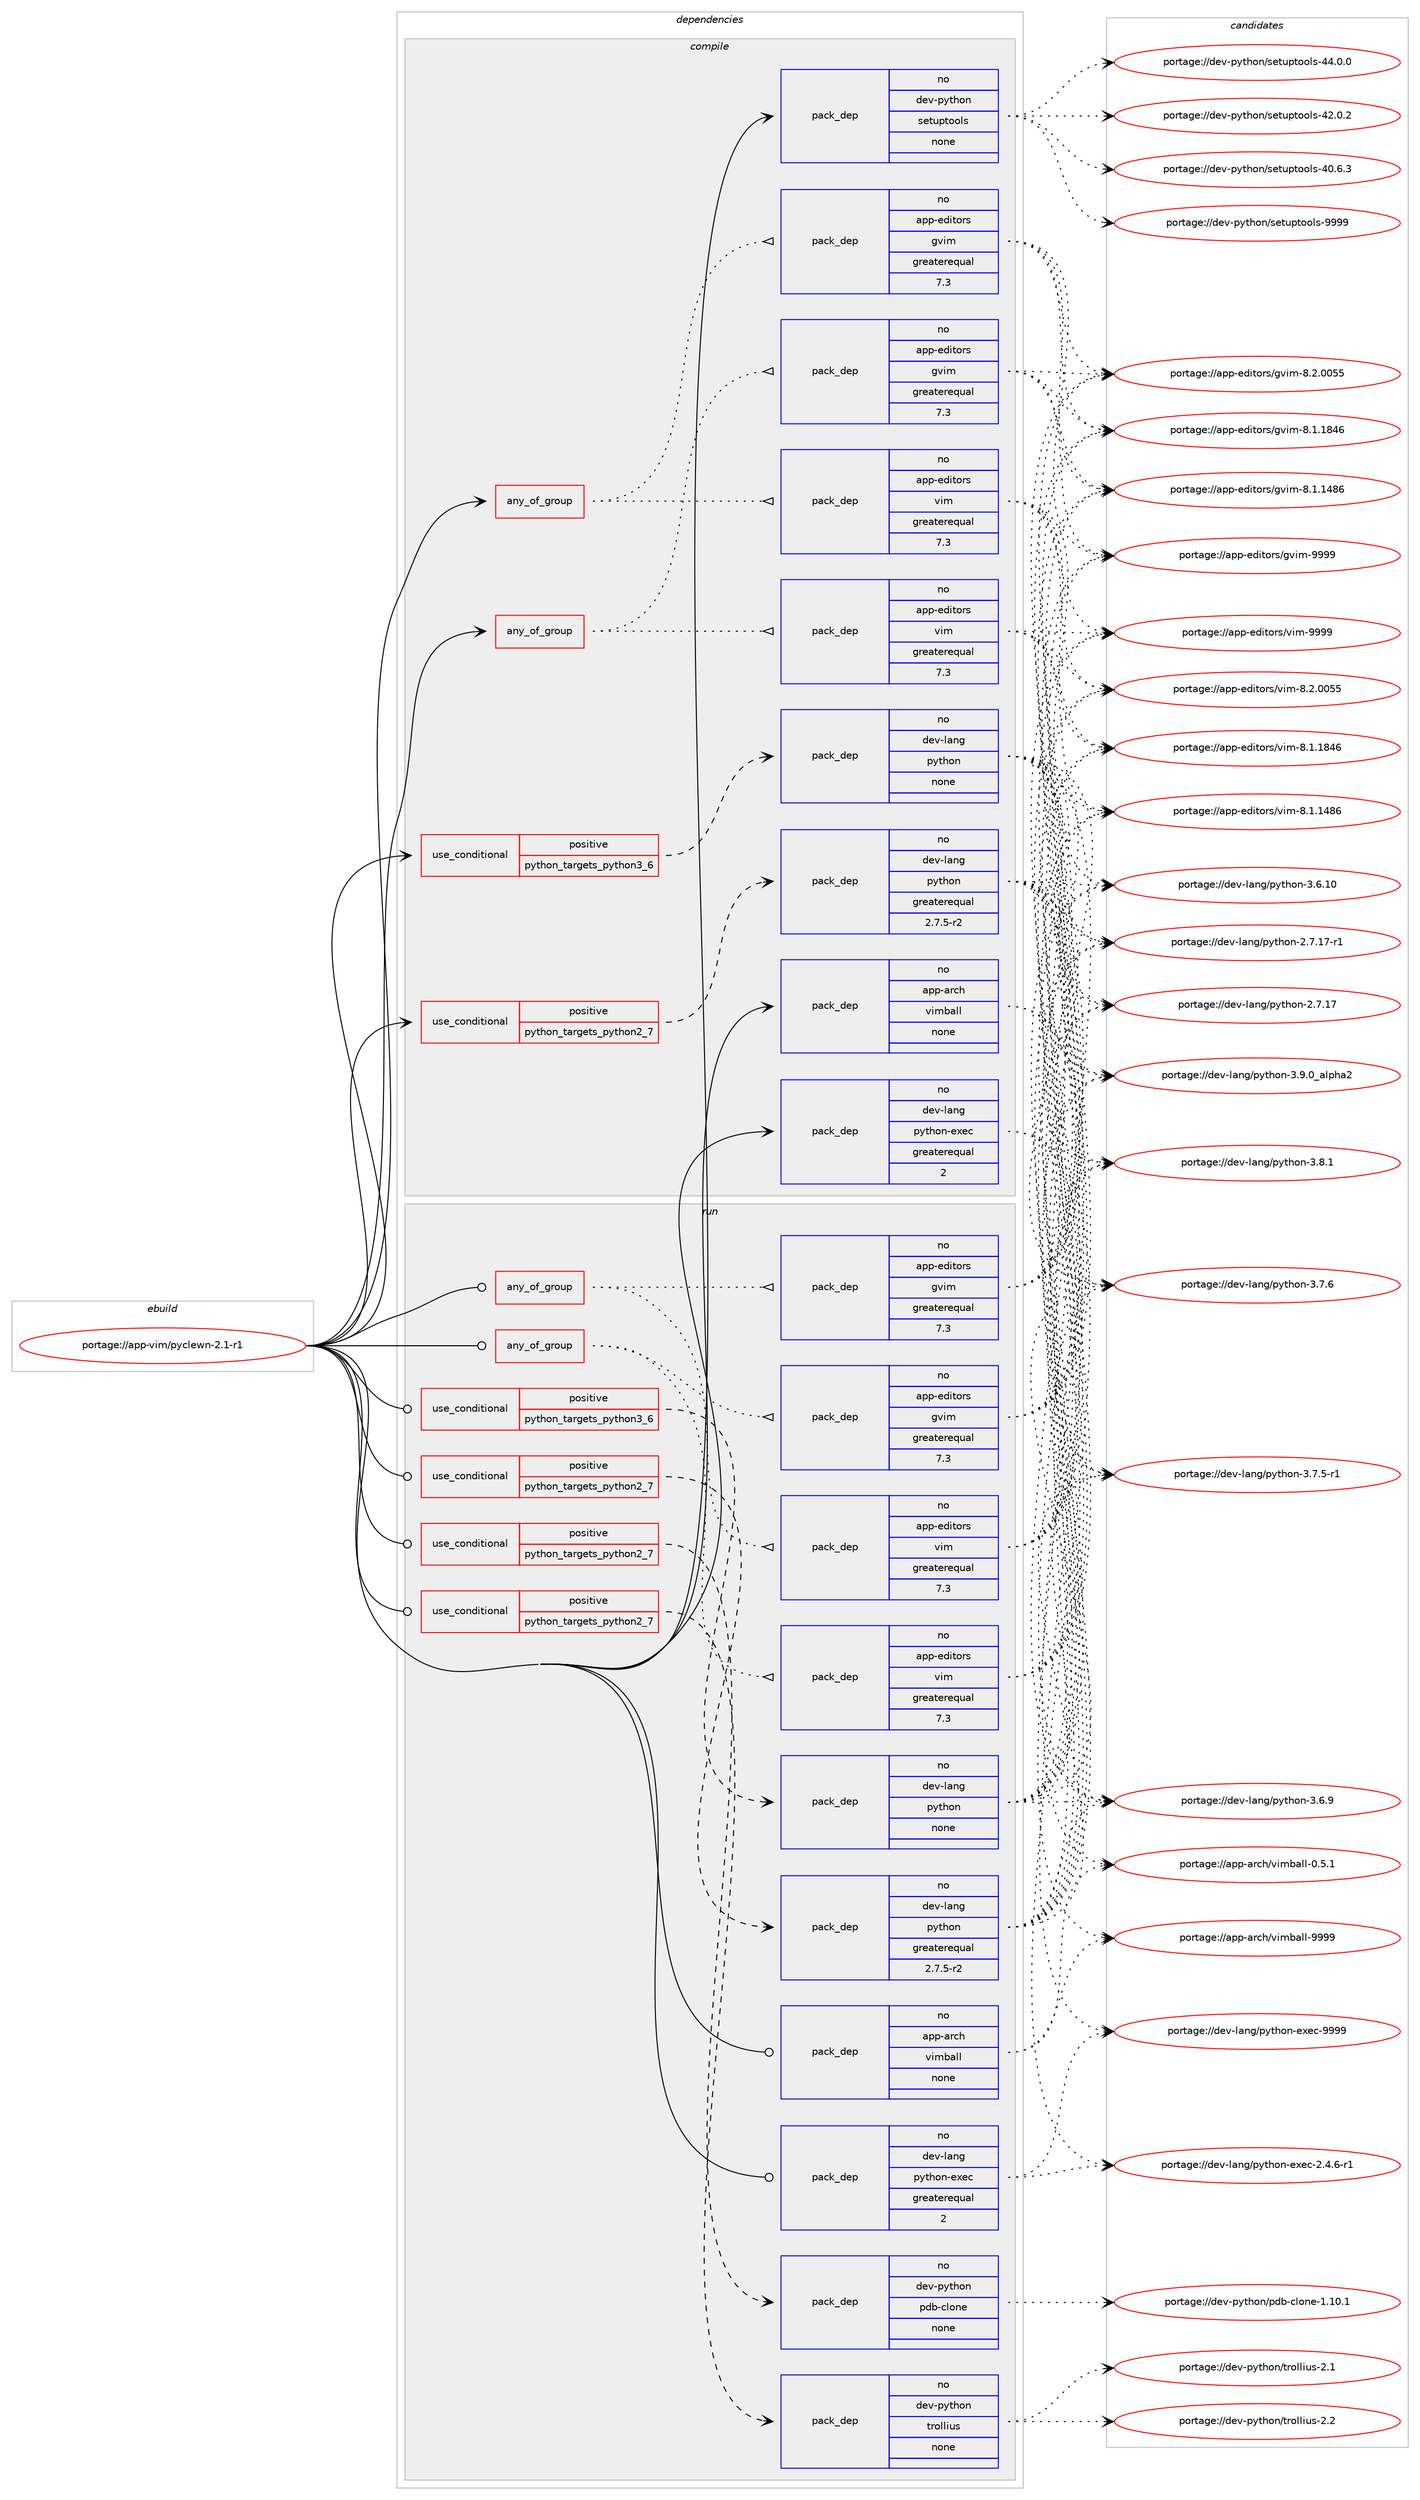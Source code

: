 digraph prolog {

# *************
# Graph options
# *************

newrank=true;
concentrate=true;
compound=true;
graph [rankdir=LR,fontname=Helvetica,fontsize=10,ranksep=1.5];#, ranksep=2.5, nodesep=0.2];
edge  [arrowhead=vee];
node  [fontname=Helvetica,fontsize=10];

# **********
# The ebuild
# **********

subgraph cluster_leftcol {
color=gray;
label=<<i>ebuild</i>>;
id [label="portage://app-vim/pyclewn-2.1-r1", color=red, width=4, href="../app-vim/pyclewn-2.1-r1.svg"];
}

# ****************
# The dependencies
# ****************

subgraph cluster_midcol {
color=gray;
label=<<i>dependencies</i>>;
subgraph cluster_compile {
fillcolor="#eeeeee";
style=filled;
label=<<i>compile</i>>;
subgraph any7308 {
dependency589491 [label=<<TABLE BORDER="0" CELLBORDER="1" CELLSPACING="0" CELLPADDING="4"><TR><TD CELLPADDING="10">any_of_group</TD></TR></TABLE>>, shape=none, color=red];subgraph pack442763 {
dependency589492 [label=<<TABLE BORDER="0" CELLBORDER="1" CELLSPACING="0" CELLPADDING="4" WIDTH="220"><TR><TD ROWSPAN="6" CELLPADDING="30">pack_dep</TD></TR><TR><TD WIDTH="110">no</TD></TR><TR><TD>app-editors</TD></TR><TR><TD>vim</TD></TR><TR><TD>greaterequal</TD></TR><TR><TD>7.3</TD></TR></TABLE>>, shape=none, color=blue];
}
dependency589491:e -> dependency589492:w [weight=20,style="dotted",arrowhead="oinv"];
subgraph pack442764 {
dependency589493 [label=<<TABLE BORDER="0" CELLBORDER="1" CELLSPACING="0" CELLPADDING="4" WIDTH="220"><TR><TD ROWSPAN="6" CELLPADDING="30">pack_dep</TD></TR><TR><TD WIDTH="110">no</TD></TR><TR><TD>app-editors</TD></TR><TR><TD>gvim</TD></TR><TR><TD>greaterequal</TD></TR><TR><TD>7.3</TD></TR></TABLE>>, shape=none, color=blue];
}
dependency589491:e -> dependency589493:w [weight=20,style="dotted",arrowhead="oinv"];
}
id:e -> dependency589491:w [weight=20,style="solid",arrowhead="vee"];
subgraph any7309 {
dependency589494 [label=<<TABLE BORDER="0" CELLBORDER="1" CELLSPACING="0" CELLPADDING="4"><TR><TD CELLPADDING="10">any_of_group</TD></TR></TABLE>>, shape=none, color=red];subgraph pack442765 {
dependency589495 [label=<<TABLE BORDER="0" CELLBORDER="1" CELLSPACING="0" CELLPADDING="4" WIDTH="220"><TR><TD ROWSPAN="6" CELLPADDING="30">pack_dep</TD></TR><TR><TD WIDTH="110">no</TD></TR><TR><TD>app-editors</TD></TR><TR><TD>vim</TD></TR><TR><TD>greaterequal</TD></TR><TR><TD>7.3</TD></TR></TABLE>>, shape=none, color=blue];
}
dependency589494:e -> dependency589495:w [weight=20,style="dotted",arrowhead="oinv"];
subgraph pack442766 {
dependency589496 [label=<<TABLE BORDER="0" CELLBORDER="1" CELLSPACING="0" CELLPADDING="4" WIDTH="220"><TR><TD ROWSPAN="6" CELLPADDING="30">pack_dep</TD></TR><TR><TD WIDTH="110">no</TD></TR><TR><TD>app-editors</TD></TR><TR><TD>gvim</TD></TR><TR><TD>greaterequal</TD></TR><TR><TD>7.3</TD></TR></TABLE>>, shape=none, color=blue];
}
dependency589494:e -> dependency589496:w [weight=20,style="dotted",arrowhead="oinv"];
}
id:e -> dependency589494:w [weight=20,style="solid",arrowhead="vee"];
subgraph cond139159 {
dependency589497 [label=<<TABLE BORDER="0" CELLBORDER="1" CELLSPACING="0" CELLPADDING="4"><TR><TD ROWSPAN="3" CELLPADDING="10">use_conditional</TD></TR><TR><TD>positive</TD></TR><TR><TD>python_targets_python2_7</TD></TR></TABLE>>, shape=none, color=red];
subgraph pack442767 {
dependency589498 [label=<<TABLE BORDER="0" CELLBORDER="1" CELLSPACING="0" CELLPADDING="4" WIDTH="220"><TR><TD ROWSPAN="6" CELLPADDING="30">pack_dep</TD></TR><TR><TD WIDTH="110">no</TD></TR><TR><TD>dev-lang</TD></TR><TR><TD>python</TD></TR><TR><TD>greaterequal</TD></TR><TR><TD>2.7.5-r2</TD></TR></TABLE>>, shape=none, color=blue];
}
dependency589497:e -> dependency589498:w [weight=20,style="dashed",arrowhead="vee"];
}
id:e -> dependency589497:w [weight=20,style="solid",arrowhead="vee"];
subgraph cond139160 {
dependency589499 [label=<<TABLE BORDER="0" CELLBORDER="1" CELLSPACING="0" CELLPADDING="4"><TR><TD ROWSPAN="3" CELLPADDING="10">use_conditional</TD></TR><TR><TD>positive</TD></TR><TR><TD>python_targets_python3_6</TD></TR></TABLE>>, shape=none, color=red];
subgraph pack442768 {
dependency589500 [label=<<TABLE BORDER="0" CELLBORDER="1" CELLSPACING="0" CELLPADDING="4" WIDTH="220"><TR><TD ROWSPAN="6" CELLPADDING="30">pack_dep</TD></TR><TR><TD WIDTH="110">no</TD></TR><TR><TD>dev-lang</TD></TR><TR><TD>python</TD></TR><TR><TD>none</TD></TR><TR><TD></TD></TR></TABLE>>, shape=none, color=blue];
}
dependency589499:e -> dependency589500:w [weight=20,style="dashed",arrowhead="vee"];
}
id:e -> dependency589499:w [weight=20,style="solid",arrowhead="vee"];
subgraph pack442769 {
dependency589501 [label=<<TABLE BORDER="0" CELLBORDER="1" CELLSPACING="0" CELLPADDING="4" WIDTH="220"><TR><TD ROWSPAN="6" CELLPADDING="30">pack_dep</TD></TR><TR><TD WIDTH="110">no</TD></TR><TR><TD>app-arch</TD></TR><TR><TD>vimball</TD></TR><TR><TD>none</TD></TR><TR><TD></TD></TR></TABLE>>, shape=none, color=blue];
}
id:e -> dependency589501:w [weight=20,style="solid",arrowhead="vee"];
subgraph pack442770 {
dependency589502 [label=<<TABLE BORDER="0" CELLBORDER="1" CELLSPACING="0" CELLPADDING="4" WIDTH="220"><TR><TD ROWSPAN="6" CELLPADDING="30">pack_dep</TD></TR><TR><TD WIDTH="110">no</TD></TR><TR><TD>dev-lang</TD></TR><TR><TD>python-exec</TD></TR><TR><TD>greaterequal</TD></TR><TR><TD>2</TD></TR></TABLE>>, shape=none, color=blue];
}
id:e -> dependency589502:w [weight=20,style="solid",arrowhead="vee"];
subgraph pack442771 {
dependency589503 [label=<<TABLE BORDER="0" CELLBORDER="1" CELLSPACING="0" CELLPADDING="4" WIDTH="220"><TR><TD ROWSPAN="6" CELLPADDING="30">pack_dep</TD></TR><TR><TD WIDTH="110">no</TD></TR><TR><TD>dev-python</TD></TR><TR><TD>setuptools</TD></TR><TR><TD>none</TD></TR><TR><TD></TD></TR></TABLE>>, shape=none, color=blue];
}
id:e -> dependency589503:w [weight=20,style="solid",arrowhead="vee"];
}
subgraph cluster_compileandrun {
fillcolor="#eeeeee";
style=filled;
label=<<i>compile and run</i>>;
}
subgraph cluster_run {
fillcolor="#eeeeee";
style=filled;
label=<<i>run</i>>;
subgraph any7310 {
dependency589504 [label=<<TABLE BORDER="0" CELLBORDER="1" CELLSPACING="0" CELLPADDING="4"><TR><TD CELLPADDING="10">any_of_group</TD></TR></TABLE>>, shape=none, color=red];subgraph pack442772 {
dependency589505 [label=<<TABLE BORDER="0" CELLBORDER="1" CELLSPACING="0" CELLPADDING="4" WIDTH="220"><TR><TD ROWSPAN="6" CELLPADDING="30">pack_dep</TD></TR><TR><TD WIDTH="110">no</TD></TR><TR><TD>app-editors</TD></TR><TR><TD>vim</TD></TR><TR><TD>greaterequal</TD></TR><TR><TD>7.3</TD></TR></TABLE>>, shape=none, color=blue];
}
dependency589504:e -> dependency589505:w [weight=20,style="dotted",arrowhead="oinv"];
subgraph pack442773 {
dependency589506 [label=<<TABLE BORDER="0" CELLBORDER="1" CELLSPACING="0" CELLPADDING="4" WIDTH="220"><TR><TD ROWSPAN="6" CELLPADDING="30">pack_dep</TD></TR><TR><TD WIDTH="110">no</TD></TR><TR><TD>app-editors</TD></TR><TR><TD>gvim</TD></TR><TR><TD>greaterequal</TD></TR><TR><TD>7.3</TD></TR></TABLE>>, shape=none, color=blue];
}
dependency589504:e -> dependency589506:w [weight=20,style="dotted",arrowhead="oinv"];
}
id:e -> dependency589504:w [weight=20,style="solid",arrowhead="odot"];
subgraph any7311 {
dependency589507 [label=<<TABLE BORDER="0" CELLBORDER="1" CELLSPACING="0" CELLPADDING="4"><TR><TD CELLPADDING="10">any_of_group</TD></TR></TABLE>>, shape=none, color=red];subgraph pack442774 {
dependency589508 [label=<<TABLE BORDER="0" CELLBORDER="1" CELLSPACING="0" CELLPADDING="4" WIDTH="220"><TR><TD ROWSPAN="6" CELLPADDING="30">pack_dep</TD></TR><TR><TD WIDTH="110">no</TD></TR><TR><TD>app-editors</TD></TR><TR><TD>vim</TD></TR><TR><TD>greaterequal</TD></TR><TR><TD>7.3</TD></TR></TABLE>>, shape=none, color=blue];
}
dependency589507:e -> dependency589508:w [weight=20,style="dotted",arrowhead="oinv"];
subgraph pack442775 {
dependency589509 [label=<<TABLE BORDER="0" CELLBORDER="1" CELLSPACING="0" CELLPADDING="4" WIDTH="220"><TR><TD ROWSPAN="6" CELLPADDING="30">pack_dep</TD></TR><TR><TD WIDTH="110">no</TD></TR><TR><TD>app-editors</TD></TR><TR><TD>gvim</TD></TR><TR><TD>greaterequal</TD></TR><TR><TD>7.3</TD></TR></TABLE>>, shape=none, color=blue];
}
dependency589507:e -> dependency589509:w [weight=20,style="dotted",arrowhead="oinv"];
}
id:e -> dependency589507:w [weight=20,style="solid",arrowhead="odot"];
subgraph cond139161 {
dependency589510 [label=<<TABLE BORDER="0" CELLBORDER="1" CELLSPACING="0" CELLPADDING="4"><TR><TD ROWSPAN="3" CELLPADDING="10">use_conditional</TD></TR><TR><TD>positive</TD></TR><TR><TD>python_targets_python2_7</TD></TR></TABLE>>, shape=none, color=red];
subgraph pack442776 {
dependency589511 [label=<<TABLE BORDER="0" CELLBORDER="1" CELLSPACING="0" CELLPADDING="4" WIDTH="220"><TR><TD ROWSPAN="6" CELLPADDING="30">pack_dep</TD></TR><TR><TD WIDTH="110">no</TD></TR><TR><TD>dev-lang</TD></TR><TR><TD>python</TD></TR><TR><TD>greaterequal</TD></TR><TR><TD>2.7.5-r2</TD></TR></TABLE>>, shape=none, color=blue];
}
dependency589510:e -> dependency589511:w [weight=20,style="dashed",arrowhead="vee"];
}
id:e -> dependency589510:w [weight=20,style="solid",arrowhead="odot"];
subgraph cond139162 {
dependency589512 [label=<<TABLE BORDER="0" CELLBORDER="1" CELLSPACING="0" CELLPADDING="4"><TR><TD ROWSPAN="3" CELLPADDING="10">use_conditional</TD></TR><TR><TD>positive</TD></TR><TR><TD>python_targets_python2_7</TD></TR></TABLE>>, shape=none, color=red];
subgraph pack442777 {
dependency589513 [label=<<TABLE BORDER="0" CELLBORDER="1" CELLSPACING="0" CELLPADDING="4" WIDTH="220"><TR><TD ROWSPAN="6" CELLPADDING="30">pack_dep</TD></TR><TR><TD WIDTH="110">no</TD></TR><TR><TD>dev-python</TD></TR><TR><TD>pdb-clone</TD></TR><TR><TD>none</TD></TR><TR><TD></TD></TR></TABLE>>, shape=none, color=blue];
}
dependency589512:e -> dependency589513:w [weight=20,style="dashed",arrowhead="vee"];
}
id:e -> dependency589512:w [weight=20,style="solid",arrowhead="odot"];
subgraph cond139163 {
dependency589514 [label=<<TABLE BORDER="0" CELLBORDER="1" CELLSPACING="0" CELLPADDING="4"><TR><TD ROWSPAN="3" CELLPADDING="10">use_conditional</TD></TR><TR><TD>positive</TD></TR><TR><TD>python_targets_python2_7</TD></TR></TABLE>>, shape=none, color=red];
subgraph pack442778 {
dependency589515 [label=<<TABLE BORDER="0" CELLBORDER="1" CELLSPACING="0" CELLPADDING="4" WIDTH="220"><TR><TD ROWSPAN="6" CELLPADDING="30">pack_dep</TD></TR><TR><TD WIDTH="110">no</TD></TR><TR><TD>dev-python</TD></TR><TR><TD>trollius</TD></TR><TR><TD>none</TD></TR><TR><TD></TD></TR></TABLE>>, shape=none, color=blue];
}
dependency589514:e -> dependency589515:w [weight=20,style="dashed",arrowhead="vee"];
}
id:e -> dependency589514:w [weight=20,style="solid",arrowhead="odot"];
subgraph cond139164 {
dependency589516 [label=<<TABLE BORDER="0" CELLBORDER="1" CELLSPACING="0" CELLPADDING="4"><TR><TD ROWSPAN="3" CELLPADDING="10">use_conditional</TD></TR><TR><TD>positive</TD></TR><TR><TD>python_targets_python3_6</TD></TR></TABLE>>, shape=none, color=red];
subgraph pack442779 {
dependency589517 [label=<<TABLE BORDER="0" CELLBORDER="1" CELLSPACING="0" CELLPADDING="4" WIDTH="220"><TR><TD ROWSPAN="6" CELLPADDING="30">pack_dep</TD></TR><TR><TD WIDTH="110">no</TD></TR><TR><TD>dev-lang</TD></TR><TR><TD>python</TD></TR><TR><TD>none</TD></TR><TR><TD></TD></TR></TABLE>>, shape=none, color=blue];
}
dependency589516:e -> dependency589517:w [weight=20,style="dashed",arrowhead="vee"];
}
id:e -> dependency589516:w [weight=20,style="solid",arrowhead="odot"];
subgraph pack442780 {
dependency589518 [label=<<TABLE BORDER="0" CELLBORDER="1" CELLSPACING="0" CELLPADDING="4" WIDTH="220"><TR><TD ROWSPAN="6" CELLPADDING="30">pack_dep</TD></TR><TR><TD WIDTH="110">no</TD></TR><TR><TD>app-arch</TD></TR><TR><TD>vimball</TD></TR><TR><TD>none</TD></TR><TR><TD></TD></TR></TABLE>>, shape=none, color=blue];
}
id:e -> dependency589518:w [weight=20,style="solid",arrowhead="odot"];
subgraph pack442781 {
dependency589519 [label=<<TABLE BORDER="0" CELLBORDER="1" CELLSPACING="0" CELLPADDING="4" WIDTH="220"><TR><TD ROWSPAN="6" CELLPADDING="30">pack_dep</TD></TR><TR><TD WIDTH="110">no</TD></TR><TR><TD>dev-lang</TD></TR><TR><TD>python-exec</TD></TR><TR><TD>greaterequal</TD></TR><TR><TD>2</TD></TR></TABLE>>, shape=none, color=blue];
}
id:e -> dependency589519:w [weight=20,style="solid",arrowhead="odot"];
}
}

# **************
# The candidates
# **************

subgraph cluster_choices {
rank=same;
color=gray;
label=<<i>candidates</i>>;

subgraph choice442763 {
color=black;
nodesep=1;
choice9711211245101100105116111114115471181051094557575757 [label="portage://app-editors/vim-9999", color=red, width=4,href="../app-editors/vim-9999.svg"];
choice971121124510110010511611111411547118105109455646504648485353 [label="portage://app-editors/vim-8.2.0055", color=red, width=4,href="../app-editors/vim-8.2.0055.svg"];
choice971121124510110010511611111411547118105109455646494649565254 [label="portage://app-editors/vim-8.1.1846", color=red, width=4,href="../app-editors/vim-8.1.1846.svg"];
choice971121124510110010511611111411547118105109455646494649525654 [label="portage://app-editors/vim-8.1.1486", color=red, width=4,href="../app-editors/vim-8.1.1486.svg"];
dependency589492:e -> choice9711211245101100105116111114115471181051094557575757:w [style=dotted,weight="100"];
dependency589492:e -> choice971121124510110010511611111411547118105109455646504648485353:w [style=dotted,weight="100"];
dependency589492:e -> choice971121124510110010511611111411547118105109455646494649565254:w [style=dotted,weight="100"];
dependency589492:e -> choice971121124510110010511611111411547118105109455646494649525654:w [style=dotted,weight="100"];
}
subgraph choice442764 {
color=black;
nodesep=1;
choice9711211245101100105116111114115471031181051094557575757 [label="portage://app-editors/gvim-9999", color=red, width=4,href="../app-editors/gvim-9999.svg"];
choice971121124510110010511611111411547103118105109455646504648485353 [label="portage://app-editors/gvim-8.2.0055", color=red, width=4,href="../app-editors/gvim-8.2.0055.svg"];
choice971121124510110010511611111411547103118105109455646494649565254 [label="portage://app-editors/gvim-8.1.1846", color=red, width=4,href="../app-editors/gvim-8.1.1846.svg"];
choice971121124510110010511611111411547103118105109455646494649525654 [label="portage://app-editors/gvim-8.1.1486", color=red, width=4,href="../app-editors/gvim-8.1.1486.svg"];
dependency589493:e -> choice9711211245101100105116111114115471031181051094557575757:w [style=dotted,weight="100"];
dependency589493:e -> choice971121124510110010511611111411547103118105109455646504648485353:w [style=dotted,weight="100"];
dependency589493:e -> choice971121124510110010511611111411547103118105109455646494649565254:w [style=dotted,weight="100"];
dependency589493:e -> choice971121124510110010511611111411547103118105109455646494649525654:w [style=dotted,weight="100"];
}
subgraph choice442765 {
color=black;
nodesep=1;
choice9711211245101100105116111114115471181051094557575757 [label="portage://app-editors/vim-9999", color=red, width=4,href="../app-editors/vim-9999.svg"];
choice971121124510110010511611111411547118105109455646504648485353 [label="portage://app-editors/vim-8.2.0055", color=red, width=4,href="../app-editors/vim-8.2.0055.svg"];
choice971121124510110010511611111411547118105109455646494649565254 [label="portage://app-editors/vim-8.1.1846", color=red, width=4,href="../app-editors/vim-8.1.1846.svg"];
choice971121124510110010511611111411547118105109455646494649525654 [label="portage://app-editors/vim-8.1.1486", color=red, width=4,href="../app-editors/vim-8.1.1486.svg"];
dependency589495:e -> choice9711211245101100105116111114115471181051094557575757:w [style=dotted,weight="100"];
dependency589495:e -> choice971121124510110010511611111411547118105109455646504648485353:w [style=dotted,weight="100"];
dependency589495:e -> choice971121124510110010511611111411547118105109455646494649565254:w [style=dotted,weight="100"];
dependency589495:e -> choice971121124510110010511611111411547118105109455646494649525654:w [style=dotted,weight="100"];
}
subgraph choice442766 {
color=black;
nodesep=1;
choice9711211245101100105116111114115471031181051094557575757 [label="portage://app-editors/gvim-9999", color=red, width=4,href="../app-editors/gvim-9999.svg"];
choice971121124510110010511611111411547103118105109455646504648485353 [label="portage://app-editors/gvim-8.2.0055", color=red, width=4,href="../app-editors/gvim-8.2.0055.svg"];
choice971121124510110010511611111411547103118105109455646494649565254 [label="portage://app-editors/gvim-8.1.1846", color=red, width=4,href="../app-editors/gvim-8.1.1846.svg"];
choice971121124510110010511611111411547103118105109455646494649525654 [label="portage://app-editors/gvim-8.1.1486", color=red, width=4,href="../app-editors/gvim-8.1.1486.svg"];
dependency589496:e -> choice9711211245101100105116111114115471031181051094557575757:w [style=dotted,weight="100"];
dependency589496:e -> choice971121124510110010511611111411547103118105109455646504648485353:w [style=dotted,weight="100"];
dependency589496:e -> choice971121124510110010511611111411547103118105109455646494649565254:w [style=dotted,weight="100"];
dependency589496:e -> choice971121124510110010511611111411547103118105109455646494649525654:w [style=dotted,weight="100"];
}
subgraph choice442767 {
color=black;
nodesep=1;
choice10010111845108971101034711212111610411111045514657464895971081121049750 [label="portage://dev-lang/python-3.9.0_alpha2", color=red, width=4,href="../dev-lang/python-3.9.0_alpha2.svg"];
choice100101118451089711010347112121116104111110455146564649 [label="portage://dev-lang/python-3.8.1", color=red, width=4,href="../dev-lang/python-3.8.1.svg"];
choice100101118451089711010347112121116104111110455146554654 [label="portage://dev-lang/python-3.7.6", color=red, width=4,href="../dev-lang/python-3.7.6.svg"];
choice1001011184510897110103471121211161041111104551465546534511449 [label="portage://dev-lang/python-3.7.5-r1", color=red, width=4,href="../dev-lang/python-3.7.5-r1.svg"];
choice100101118451089711010347112121116104111110455146544657 [label="portage://dev-lang/python-3.6.9", color=red, width=4,href="../dev-lang/python-3.6.9.svg"];
choice10010111845108971101034711212111610411111045514654464948 [label="portage://dev-lang/python-3.6.10", color=red, width=4,href="../dev-lang/python-3.6.10.svg"];
choice100101118451089711010347112121116104111110455046554649554511449 [label="portage://dev-lang/python-2.7.17-r1", color=red, width=4,href="../dev-lang/python-2.7.17-r1.svg"];
choice10010111845108971101034711212111610411111045504655464955 [label="portage://dev-lang/python-2.7.17", color=red, width=4,href="../dev-lang/python-2.7.17.svg"];
dependency589498:e -> choice10010111845108971101034711212111610411111045514657464895971081121049750:w [style=dotted,weight="100"];
dependency589498:e -> choice100101118451089711010347112121116104111110455146564649:w [style=dotted,weight="100"];
dependency589498:e -> choice100101118451089711010347112121116104111110455146554654:w [style=dotted,weight="100"];
dependency589498:e -> choice1001011184510897110103471121211161041111104551465546534511449:w [style=dotted,weight="100"];
dependency589498:e -> choice100101118451089711010347112121116104111110455146544657:w [style=dotted,weight="100"];
dependency589498:e -> choice10010111845108971101034711212111610411111045514654464948:w [style=dotted,weight="100"];
dependency589498:e -> choice100101118451089711010347112121116104111110455046554649554511449:w [style=dotted,weight="100"];
dependency589498:e -> choice10010111845108971101034711212111610411111045504655464955:w [style=dotted,weight="100"];
}
subgraph choice442768 {
color=black;
nodesep=1;
choice10010111845108971101034711212111610411111045514657464895971081121049750 [label="portage://dev-lang/python-3.9.0_alpha2", color=red, width=4,href="../dev-lang/python-3.9.0_alpha2.svg"];
choice100101118451089711010347112121116104111110455146564649 [label="portage://dev-lang/python-3.8.1", color=red, width=4,href="../dev-lang/python-3.8.1.svg"];
choice100101118451089711010347112121116104111110455146554654 [label="portage://dev-lang/python-3.7.6", color=red, width=4,href="../dev-lang/python-3.7.6.svg"];
choice1001011184510897110103471121211161041111104551465546534511449 [label="portage://dev-lang/python-3.7.5-r1", color=red, width=4,href="../dev-lang/python-3.7.5-r1.svg"];
choice100101118451089711010347112121116104111110455146544657 [label="portage://dev-lang/python-3.6.9", color=red, width=4,href="../dev-lang/python-3.6.9.svg"];
choice10010111845108971101034711212111610411111045514654464948 [label="portage://dev-lang/python-3.6.10", color=red, width=4,href="../dev-lang/python-3.6.10.svg"];
choice100101118451089711010347112121116104111110455046554649554511449 [label="portage://dev-lang/python-2.7.17-r1", color=red, width=4,href="../dev-lang/python-2.7.17-r1.svg"];
choice10010111845108971101034711212111610411111045504655464955 [label="portage://dev-lang/python-2.7.17", color=red, width=4,href="../dev-lang/python-2.7.17.svg"];
dependency589500:e -> choice10010111845108971101034711212111610411111045514657464895971081121049750:w [style=dotted,weight="100"];
dependency589500:e -> choice100101118451089711010347112121116104111110455146564649:w [style=dotted,weight="100"];
dependency589500:e -> choice100101118451089711010347112121116104111110455146554654:w [style=dotted,weight="100"];
dependency589500:e -> choice1001011184510897110103471121211161041111104551465546534511449:w [style=dotted,weight="100"];
dependency589500:e -> choice100101118451089711010347112121116104111110455146544657:w [style=dotted,weight="100"];
dependency589500:e -> choice10010111845108971101034711212111610411111045514654464948:w [style=dotted,weight="100"];
dependency589500:e -> choice100101118451089711010347112121116104111110455046554649554511449:w [style=dotted,weight="100"];
dependency589500:e -> choice10010111845108971101034711212111610411111045504655464955:w [style=dotted,weight="100"];
}
subgraph choice442769 {
color=black;
nodesep=1;
choice971121124597114991044711810510998971081084557575757 [label="portage://app-arch/vimball-9999", color=red, width=4,href="../app-arch/vimball-9999.svg"];
choice97112112459711499104471181051099897108108454846534649 [label="portage://app-arch/vimball-0.5.1", color=red, width=4,href="../app-arch/vimball-0.5.1.svg"];
dependency589501:e -> choice971121124597114991044711810510998971081084557575757:w [style=dotted,weight="100"];
dependency589501:e -> choice97112112459711499104471181051099897108108454846534649:w [style=dotted,weight="100"];
}
subgraph choice442770 {
color=black;
nodesep=1;
choice10010111845108971101034711212111610411111045101120101994557575757 [label="portage://dev-lang/python-exec-9999", color=red, width=4,href="../dev-lang/python-exec-9999.svg"];
choice10010111845108971101034711212111610411111045101120101994550465246544511449 [label="portage://dev-lang/python-exec-2.4.6-r1", color=red, width=4,href="../dev-lang/python-exec-2.4.6-r1.svg"];
dependency589502:e -> choice10010111845108971101034711212111610411111045101120101994557575757:w [style=dotted,weight="100"];
dependency589502:e -> choice10010111845108971101034711212111610411111045101120101994550465246544511449:w [style=dotted,weight="100"];
}
subgraph choice442771 {
color=black;
nodesep=1;
choice10010111845112121116104111110471151011161171121161111111081154557575757 [label="portage://dev-python/setuptools-9999", color=red, width=4,href="../dev-python/setuptools-9999.svg"];
choice100101118451121211161041111104711510111611711211611111110811545525246484648 [label="portage://dev-python/setuptools-44.0.0", color=red, width=4,href="../dev-python/setuptools-44.0.0.svg"];
choice100101118451121211161041111104711510111611711211611111110811545525046484650 [label="portage://dev-python/setuptools-42.0.2", color=red, width=4,href="../dev-python/setuptools-42.0.2.svg"];
choice100101118451121211161041111104711510111611711211611111110811545524846544651 [label="portage://dev-python/setuptools-40.6.3", color=red, width=4,href="../dev-python/setuptools-40.6.3.svg"];
dependency589503:e -> choice10010111845112121116104111110471151011161171121161111111081154557575757:w [style=dotted,weight="100"];
dependency589503:e -> choice100101118451121211161041111104711510111611711211611111110811545525246484648:w [style=dotted,weight="100"];
dependency589503:e -> choice100101118451121211161041111104711510111611711211611111110811545525046484650:w [style=dotted,weight="100"];
dependency589503:e -> choice100101118451121211161041111104711510111611711211611111110811545524846544651:w [style=dotted,weight="100"];
}
subgraph choice442772 {
color=black;
nodesep=1;
choice9711211245101100105116111114115471181051094557575757 [label="portage://app-editors/vim-9999", color=red, width=4,href="../app-editors/vim-9999.svg"];
choice971121124510110010511611111411547118105109455646504648485353 [label="portage://app-editors/vim-8.2.0055", color=red, width=4,href="../app-editors/vim-8.2.0055.svg"];
choice971121124510110010511611111411547118105109455646494649565254 [label="portage://app-editors/vim-8.1.1846", color=red, width=4,href="../app-editors/vim-8.1.1846.svg"];
choice971121124510110010511611111411547118105109455646494649525654 [label="portage://app-editors/vim-8.1.1486", color=red, width=4,href="../app-editors/vim-8.1.1486.svg"];
dependency589505:e -> choice9711211245101100105116111114115471181051094557575757:w [style=dotted,weight="100"];
dependency589505:e -> choice971121124510110010511611111411547118105109455646504648485353:w [style=dotted,weight="100"];
dependency589505:e -> choice971121124510110010511611111411547118105109455646494649565254:w [style=dotted,weight="100"];
dependency589505:e -> choice971121124510110010511611111411547118105109455646494649525654:w [style=dotted,weight="100"];
}
subgraph choice442773 {
color=black;
nodesep=1;
choice9711211245101100105116111114115471031181051094557575757 [label="portage://app-editors/gvim-9999", color=red, width=4,href="../app-editors/gvim-9999.svg"];
choice971121124510110010511611111411547103118105109455646504648485353 [label="portage://app-editors/gvim-8.2.0055", color=red, width=4,href="../app-editors/gvim-8.2.0055.svg"];
choice971121124510110010511611111411547103118105109455646494649565254 [label="portage://app-editors/gvim-8.1.1846", color=red, width=4,href="../app-editors/gvim-8.1.1846.svg"];
choice971121124510110010511611111411547103118105109455646494649525654 [label="portage://app-editors/gvim-8.1.1486", color=red, width=4,href="../app-editors/gvim-8.1.1486.svg"];
dependency589506:e -> choice9711211245101100105116111114115471031181051094557575757:w [style=dotted,weight="100"];
dependency589506:e -> choice971121124510110010511611111411547103118105109455646504648485353:w [style=dotted,weight="100"];
dependency589506:e -> choice971121124510110010511611111411547103118105109455646494649565254:w [style=dotted,weight="100"];
dependency589506:e -> choice971121124510110010511611111411547103118105109455646494649525654:w [style=dotted,weight="100"];
}
subgraph choice442774 {
color=black;
nodesep=1;
choice9711211245101100105116111114115471181051094557575757 [label="portage://app-editors/vim-9999", color=red, width=4,href="../app-editors/vim-9999.svg"];
choice971121124510110010511611111411547118105109455646504648485353 [label="portage://app-editors/vim-8.2.0055", color=red, width=4,href="../app-editors/vim-8.2.0055.svg"];
choice971121124510110010511611111411547118105109455646494649565254 [label="portage://app-editors/vim-8.1.1846", color=red, width=4,href="../app-editors/vim-8.1.1846.svg"];
choice971121124510110010511611111411547118105109455646494649525654 [label="portage://app-editors/vim-8.1.1486", color=red, width=4,href="../app-editors/vim-8.1.1486.svg"];
dependency589508:e -> choice9711211245101100105116111114115471181051094557575757:w [style=dotted,weight="100"];
dependency589508:e -> choice971121124510110010511611111411547118105109455646504648485353:w [style=dotted,weight="100"];
dependency589508:e -> choice971121124510110010511611111411547118105109455646494649565254:w [style=dotted,weight="100"];
dependency589508:e -> choice971121124510110010511611111411547118105109455646494649525654:w [style=dotted,weight="100"];
}
subgraph choice442775 {
color=black;
nodesep=1;
choice9711211245101100105116111114115471031181051094557575757 [label="portage://app-editors/gvim-9999", color=red, width=4,href="../app-editors/gvim-9999.svg"];
choice971121124510110010511611111411547103118105109455646504648485353 [label="portage://app-editors/gvim-8.2.0055", color=red, width=4,href="../app-editors/gvim-8.2.0055.svg"];
choice971121124510110010511611111411547103118105109455646494649565254 [label="portage://app-editors/gvim-8.1.1846", color=red, width=4,href="../app-editors/gvim-8.1.1846.svg"];
choice971121124510110010511611111411547103118105109455646494649525654 [label="portage://app-editors/gvim-8.1.1486", color=red, width=4,href="../app-editors/gvim-8.1.1486.svg"];
dependency589509:e -> choice9711211245101100105116111114115471031181051094557575757:w [style=dotted,weight="100"];
dependency589509:e -> choice971121124510110010511611111411547103118105109455646504648485353:w [style=dotted,weight="100"];
dependency589509:e -> choice971121124510110010511611111411547103118105109455646494649565254:w [style=dotted,weight="100"];
dependency589509:e -> choice971121124510110010511611111411547103118105109455646494649525654:w [style=dotted,weight="100"];
}
subgraph choice442776 {
color=black;
nodesep=1;
choice10010111845108971101034711212111610411111045514657464895971081121049750 [label="portage://dev-lang/python-3.9.0_alpha2", color=red, width=4,href="../dev-lang/python-3.9.0_alpha2.svg"];
choice100101118451089711010347112121116104111110455146564649 [label="portage://dev-lang/python-3.8.1", color=red, width=4,href="../dev-lang/python-3.8.1.svg"];
choice100101118451089711010347112121116104111110455146554654 [label="portage://dev-lang/python-3.7.6", color=red, width=4,href="../dev-lang/python-3.7.6.svg"];
choice1001011184510897110103471121211161041111104551465546534511449 [label="portage://dev-lang/python-3.7.5-r1", color=red, width=4,href="../dev-lang/python-3.7.5-r1.svg"];
choice100101118451089711010347112121116104111110455146544657 [label="portage://dev-lang/python-3.6.9", color=red, width=4,href="../dev-lang/python-3.6.9.svg"];
choice10010111845108971101034711212111610411111045514654464948 [label="portage://dev-lang/python-3.6.10", color=red, width=4,href="../dev-lang/python-3.6.10.svg"];
choice100101118451089711010347112121116104111110455046554649554511449 [label="portage://dev-lang/python-2.7.17-r1", color=red, width=4,href="../dev-lang/python-2.7.17-r1.svg"];
choice10010111845108971101034711212111610411111045504655464955 [label="portage://dev-lang/python-2.7.17", color=red, width=4,href="../dev-lang/python-2.7.17.svg"];
dependency589511:e -> choice10010111845108971101034711212111610411111045514657464895971081121049750:w [style=dotted,weight="100"];
dependency589511:e -> choice100101118451089711010347112121116104111110455146564649:w [style=dotted,weight="100"];
dependency589511:e -> choice100101118451089711010347112121116104111110455146554654:w [style=dotted,weight="100"];
dependency589511:e -> choice1001011184510897110103471121211161041111104551465546534511449:w [style=dotted,weight="100"];
dependency589511:e -> choice100101118451089711010347112121116104111110455146544657:w [style=dotted,weight="100"];
dependency589511:e -> choice10010111845108971101034711212111610411111045514654464948:w [style=dotted,weight="100"];
dependency589511:e -> choice100101118451089711010347112121116104111110455046554649554511449:w [style=dotted,weight="100"];
dependency589511:e -> choice10010111845108971101034711212111610411111045504655464955:w [style=dotted,weight="100"];
}
subgraph choice442777 {
color=black;
nodesep=1;
choice100101118451121211161041111104711210098459910811111010145494649484649 [label="portage://dev-python/pdb-clone-1.10.1", color=red, width=4,href="../dev-python/pdb-clone-1.10.1.svg"];
dependency589513:e -> choice100101118451121211161041111104711210098459910811111010145494649484649:w [style=dotted,weight="100"];
}
subgraph choice442778 {
color=black;
nodesep=1;
choice100101118451121211161041111104711611411110810810511711545504650 [label="portage://dev-python/trollius-2.2", color=red, width=4,href="../dev-python/trollius-2.2.svg"];
choice100101118451121211161041111104711611411110810810511711545504649 [label="portage://dev-python/trollius-2.1", color=red, width=4,href="../dev-python/trollius-2.1.svg"];
dependency589515:e -> choice100101118451121211161041111104711611411110810810511711545504650:w [style=dotted,weight="100"];
dependency589515:e -> choice100101118451121211161041111104711611411110810810511711545504649:w [style=dotted,weight="100"];
}
subgraph choice442779 {
color=black;
nodesep=1;
choice10010111845108971101034711212111610411111045514657464895971081121049750 [label="portage://dev-lang/python-3.9.0_alpha2", color=red, width=4,href="../dev-lang/python-3.9.0_alpha2.svg"];
choice100101118451089711010347112121116104111110455146564649 [label="portage://dev-lang/python-3.8.1", color=red, width=4,href="../dev-lang/python-3.8.1.svg"];
choice100101118451089711010347112121116104111110455146554654 [label="portage://dev-lang/python-3.7.6", color=red, width=4,href="../dev-lang/python-3.7.6.svg"];
choice1001011184510897110103471121211161041111104551465546534511449 [label="portage://dev-lang/python-3.7.5-r1", color=red, width=4,href="../dev-lang/python-3.7.5-r1.svg"];
choice100101118451089711010347112121116104111110455146544657 [label="portage://dev-lang/python-3.6.9", color=red, width=4,href="../dev-lang/python-3.6.9.svg"];
choice10010111845108971101034711212111610411111045514654464948 [label="portage://dev-lang/python-3.6.10", color=red, width=4,href="../dev-lang/python-3.6.10.svg"];
choice100101118451089711010347112121116104111110455046554649554511449 [label="portage://dev-lang/python-2.7.17-r1", color=red, width=4,href="../dev-lang/python-2.7.17-r1.svg"];
choice10010111845108971101034711212111610411111045504655464955 [label="portage://dev-lang/python-2.7.17", color=red, width=4,href="../dev-lang/python-2.7.17.svg"];
dependency589517:e -> choice10010111845108971101034711212111610411111045514657464895971081121049750:w [style=dotted,weight="100"];
dependency589517:e -> choice100101118451089711010347112121116104111110455146564649:w [style=dotted,weight="100"];
dependency589517:e -> choice100101118451089711010347112121116104111110455146554654:w [style=dotted,weight="100"];
dependency589517:e -> choice1001011184510897110103471121211161041111104551465546534511449:w [style=dotted,weight="100"];
dependency589517:e -> choice100101118451089711010347112121116104111110455146544657:w [style=dotted,weight="100"];
dependency589517:e -> choice10010111845108971101034711212111610411111045514654464948:w [style=dotted,weight="100"];
dependency589517:e -> choice100101118451089711010347112121116104111110455046554649554511449:w [style=dotted,weight="100"];
dependency589517:e -> choice10010111845108971101034711212111610411111045504655464955:w [style=dotted,weight="100"];
}
subgraph choice442780 {
color=black;
nodesep=1;
choice971121124597114991044711810510998971081084557575757 [label="portage://app-arch/vimball-9999", color=red, width=4,href="../app-arch/vimball-9999.svg"];
choice97112112459711499104471181051099897108108454846534649 [label="portage://app-arch/vimball-0.5.1", color=red, width=4,href="../app-arch/vimball-0.5.1.svg"];
dependency589518:e -> choice971121124597114991044711810510998971081084557575757:w [style=dotted,weight="100"];
dependency589518:e -> choice97112112459711499104471181051099897108108454846534649:w [style=dotted,weight="100"];
}
subgraph choice442781 {
color=black;
nodesep=1;
choice10010111845108971101034711212111610411111045101120101994557575757 [label="portage://dev-lang/python-exec-9999", color=red, width=4,href="../dev-lang/python-exec-9999.svg"];
choice10010111845108971101034711212111610411111045101120101994550465246544511449 [label="portage://dev-lang/python-exec-2.4.6-r1", color=red, width=4,href="../dev-lang/python-exec-2.4.6-r1.svg"];
dependency589519:e -> choice10010111845108971101034711212111610411111045101120101994557575757:w [style=dotted,weight="100"];
dependency589519:e -> choice10010111845108971101034711212111610411111045101120101994550465246544511449:w [style=dotted,weight="100"];
}
}

}
